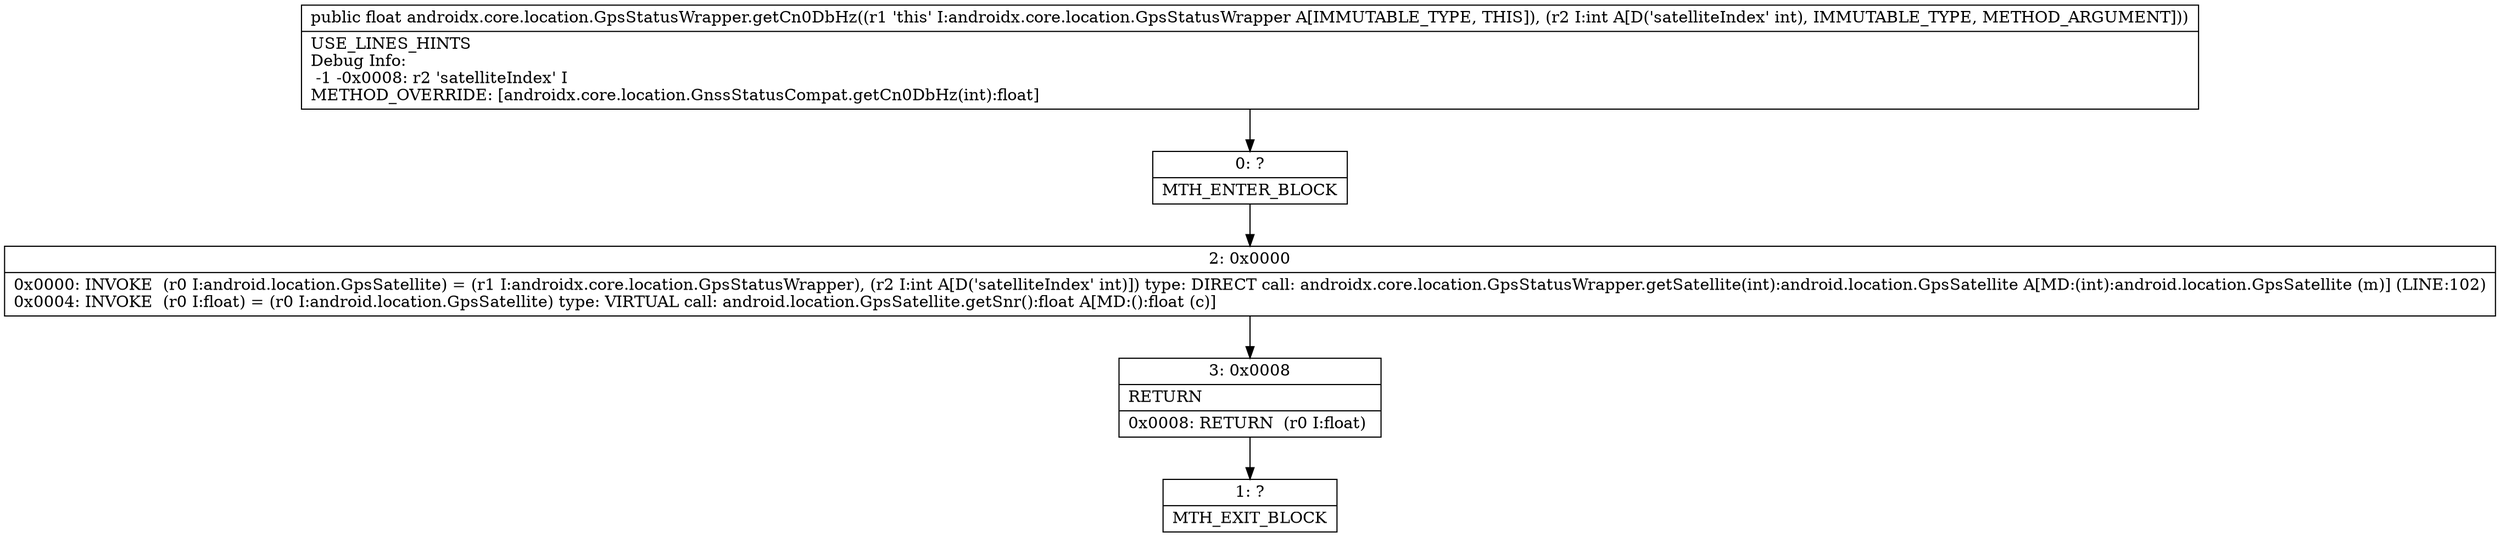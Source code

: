digraph "CFG forandroidx.core.location.GpsStatusWrapper.getCn0DbHz(I)F" {
Node_0 [shape=record,label="{0\:\ ?|MTH_ENTER_BLOCK\l}"];
Node_2 [shape=record,label="{2\:\ 0x0000|0x0000: INVOKE  (r0 I:android.location.GpsSatellite) = (r1 I:androidx.core.location.GpsStatusWrapper), (r2 I:int A[D('satelliteIndex' int)]) type: DIRECT call: androidx.core.location.GpsStatusWrapper.getSatellite(int):android.location.GpsSatellite A[MD:(int):android.location.GpsSatellite (m)] (LINE:102)\l0x0004: INVOKE  (r0 I:float) = (r0 I:android.location.GpsSatellite) type: VIRTUAL call: android.location.GpsSatellite.getSnr():float A[MD:():float (c)]\l}"];
Node_3 [shape=record,label="{3\:\ 0x0008|RETURN\l|0x0008: RETURN  (r0 I:float) \l}"];
Node_1 [shape=record,label="{1\:\ ?|MTH_EXIT_BLOCK\l}"];
MethodNode[shape=record,label="{public float androidx.core.location.GpsStatusWrapper.getCn0DbHz((r1 'this' I:androidx.core.location.GpsStatusWrapper A[IMMUTABLE_TYPE, THIS]), (r2 I:int A[D('satelliteIndex' int), IMMUTABLE_TYPE, METHOD_ARGUMENT]))  | USE_LINES_HINTS\lDebug Info:\l  \-1 \-0x0008: r2 'satelliteIndex' I\lMETHOD_OVERRIDE: [androidx.core.location.GnssStatusCompat.getCn0DbHz(int):float]\l}"];
MethodNode -> Node_0;Node_0 -> Node_2;
Node_2 -> Node_3;
Node_3 -> Node_1;
}

